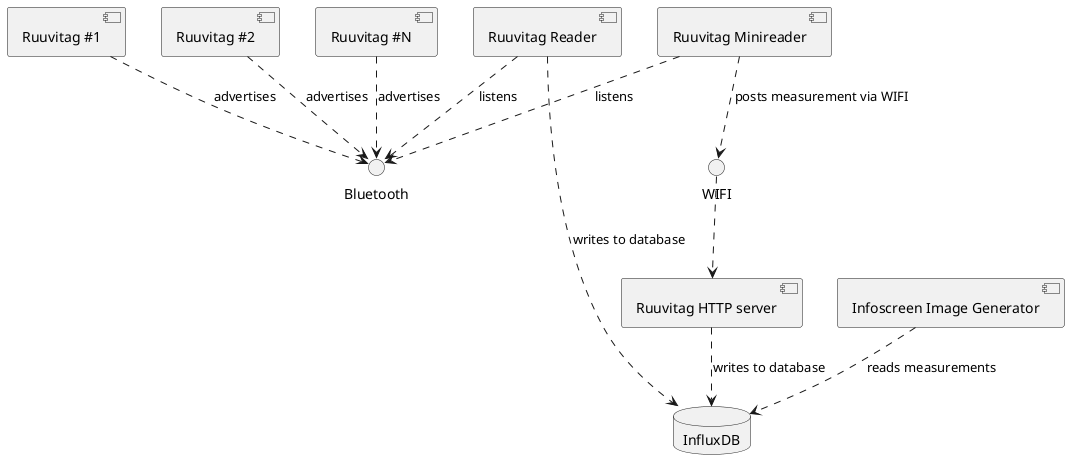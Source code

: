
@startuml

collections [Ruuvitag #1] as rt1
collections [Ruuvitag #2] as rt2
collections [Ruuvitag #N] as rtn
[Ruuvitag Reader] as rtr
[Ruuvitag Minireader] as rtmr
[Ruuvitag HTTP server] as rthttp
[Infoscreen Image Generator] as iig
database "InfluxDB" as db

rt1 ..> Bluetooth : advertises
rt2 ..> Bluetooth : advertises
rtn ..> Bluetooth : advertises
rtr ..> Bluetooth : listens
rtmr ..> Bluetooth : listens
rtmr ..> WIFI : posts measurement via WIFI
WIFI ..> rthttp
rthttp ..> db : writes to database
rtr ..> db : writes to database
iig ..> db : reads measurements

@enduml
